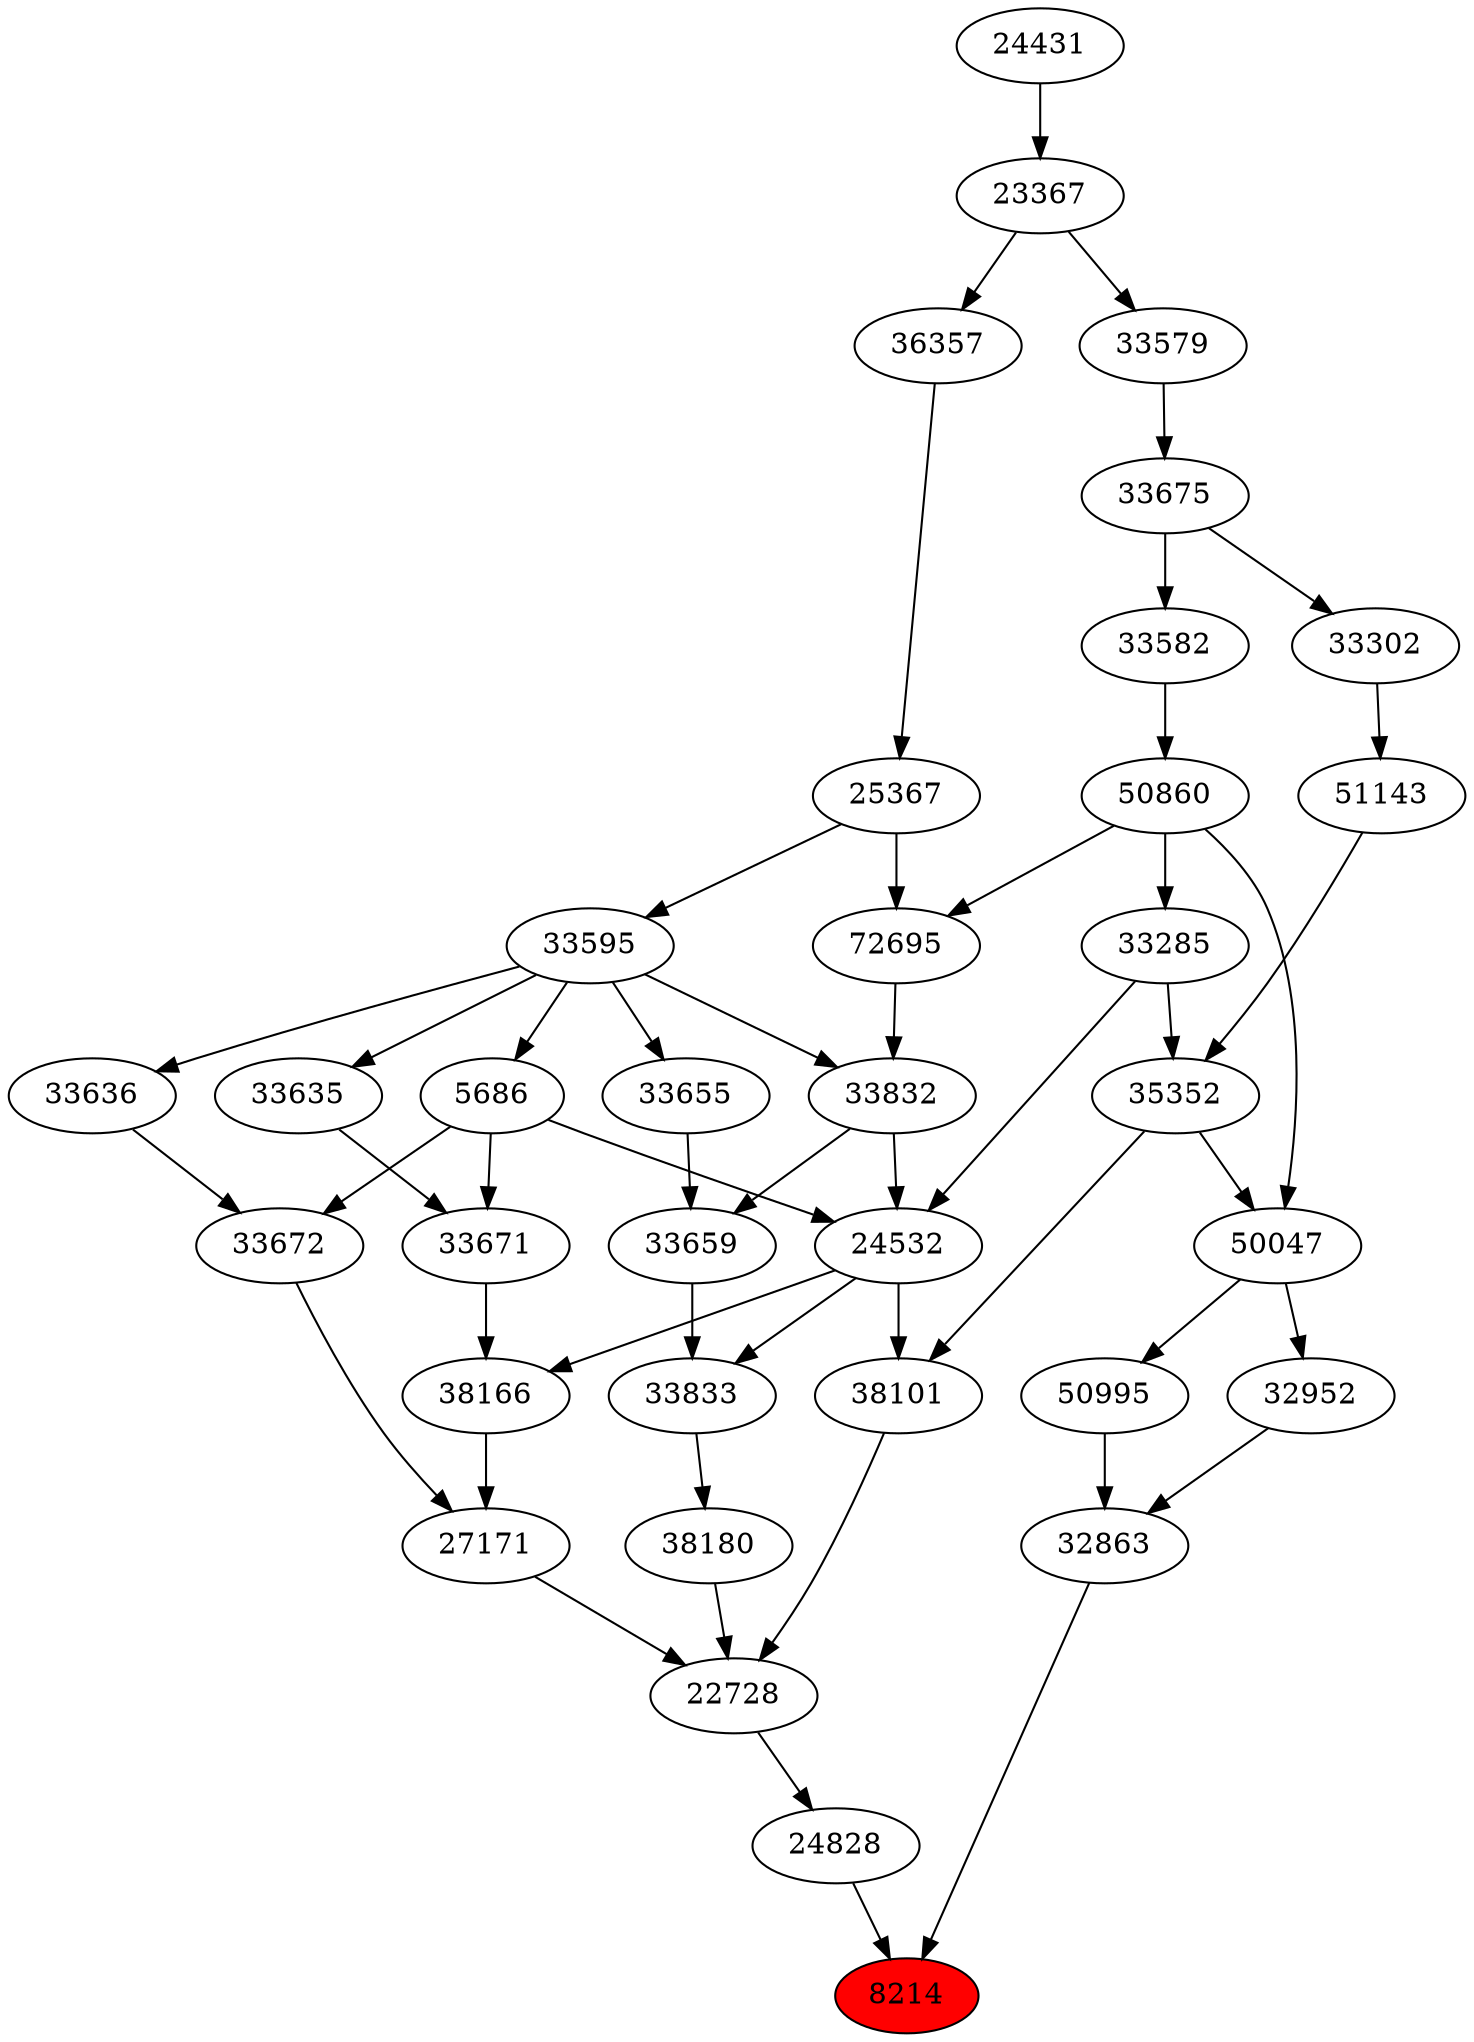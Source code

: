 strict digraph{ 
8214 [label="8214" fillcolor=red style=filled]
24828 -> 8214
32863 -> 8214
24828 [label="24828"]
22728 -> 24828
32863 [label="32863"]
50995 -> 32863
32952 -> 32863
22728 [label="22728"]
27171 -> 22728
38101 -> 22728
38180 -> 22728
50995 [label="50995"]
50047 -> 50995
32952 [label="32952"]
50047 -> 32952
27171 [label="27171"]
33672 -> 27171
38166 -> 27171
38101 [label="38101"]
24532 -> 38101
35352 -> 38101
38180 [label="38180"]
33833 -> 38180
50047 [label="50047"]
35352 -> 50047
50860 -> 50047
33672 [label="33672"]
33636 -> 33672
5686 -> 33672
38166 [label="38166"]
24532 -> 38166
33671 -> 38166
24532 [label="24532"]
33285 -> 24532
5686 -> 24532
33832 -> 24532
35352 [label="35352"]
33285 -> 35352
51143 -> 35352
33833 [label="33833"]
33659 -> 33833
24532 -> 33833
50860 [label="50860"]
33582 -> 50860
33636 [label="33636"]
33595 -> 33636
5686 [label="5686"]
33595 -> 5686
33671 [label="33671"]
5686 -> 33671
33635 -> 33671
33285 [label="33285"]
50860 -> 33285
33832 [label="33832"]
72695 -> 33832
33595 -> 33832
51143 [label="51143"]
33302 -> 51143
33659 [label="33659"]
33655 -> 33659
33832 -> 33659
33582 [label="33582"]
33675 -> 33582
33595 [label="33595"]
25367 -> 33595
33635 [label="33635"]
33595 -> 33635
72695 [label="72695"]
50860 -> 72695
25367 -> 72695
33302 [label="33302"]
33675 -> 33302
33655 [label="33655"]
33595 -> 33655
33675 [label="33675"]
33579 -> 33675
25367 [label="25367"]
36357 -> 25367
33579 [label="33579"]
23367 -> 33579
36357 [label="36357"]
23367 -> 36357
23367 [label="23367"]
24431 -> 23367
24431 [label="24431"]
}